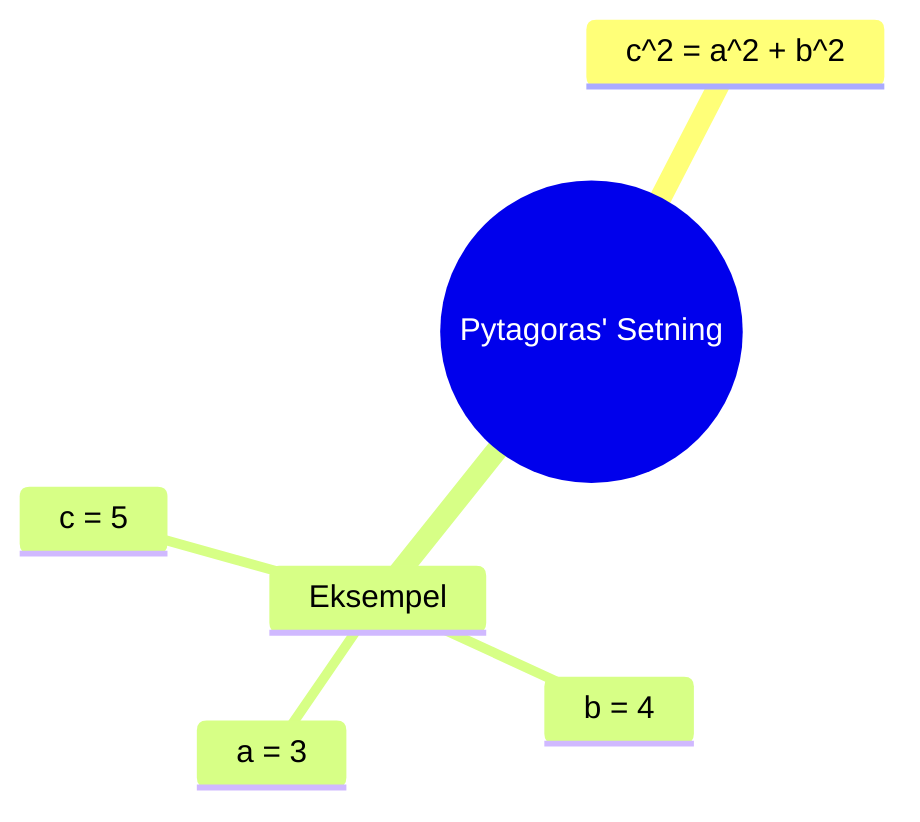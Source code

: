mindmap
  root((Pytagoras' Setning))
    c^2 = a^2 + b^2
    Eksempel
      a = 3
      b = 4
      c = 5